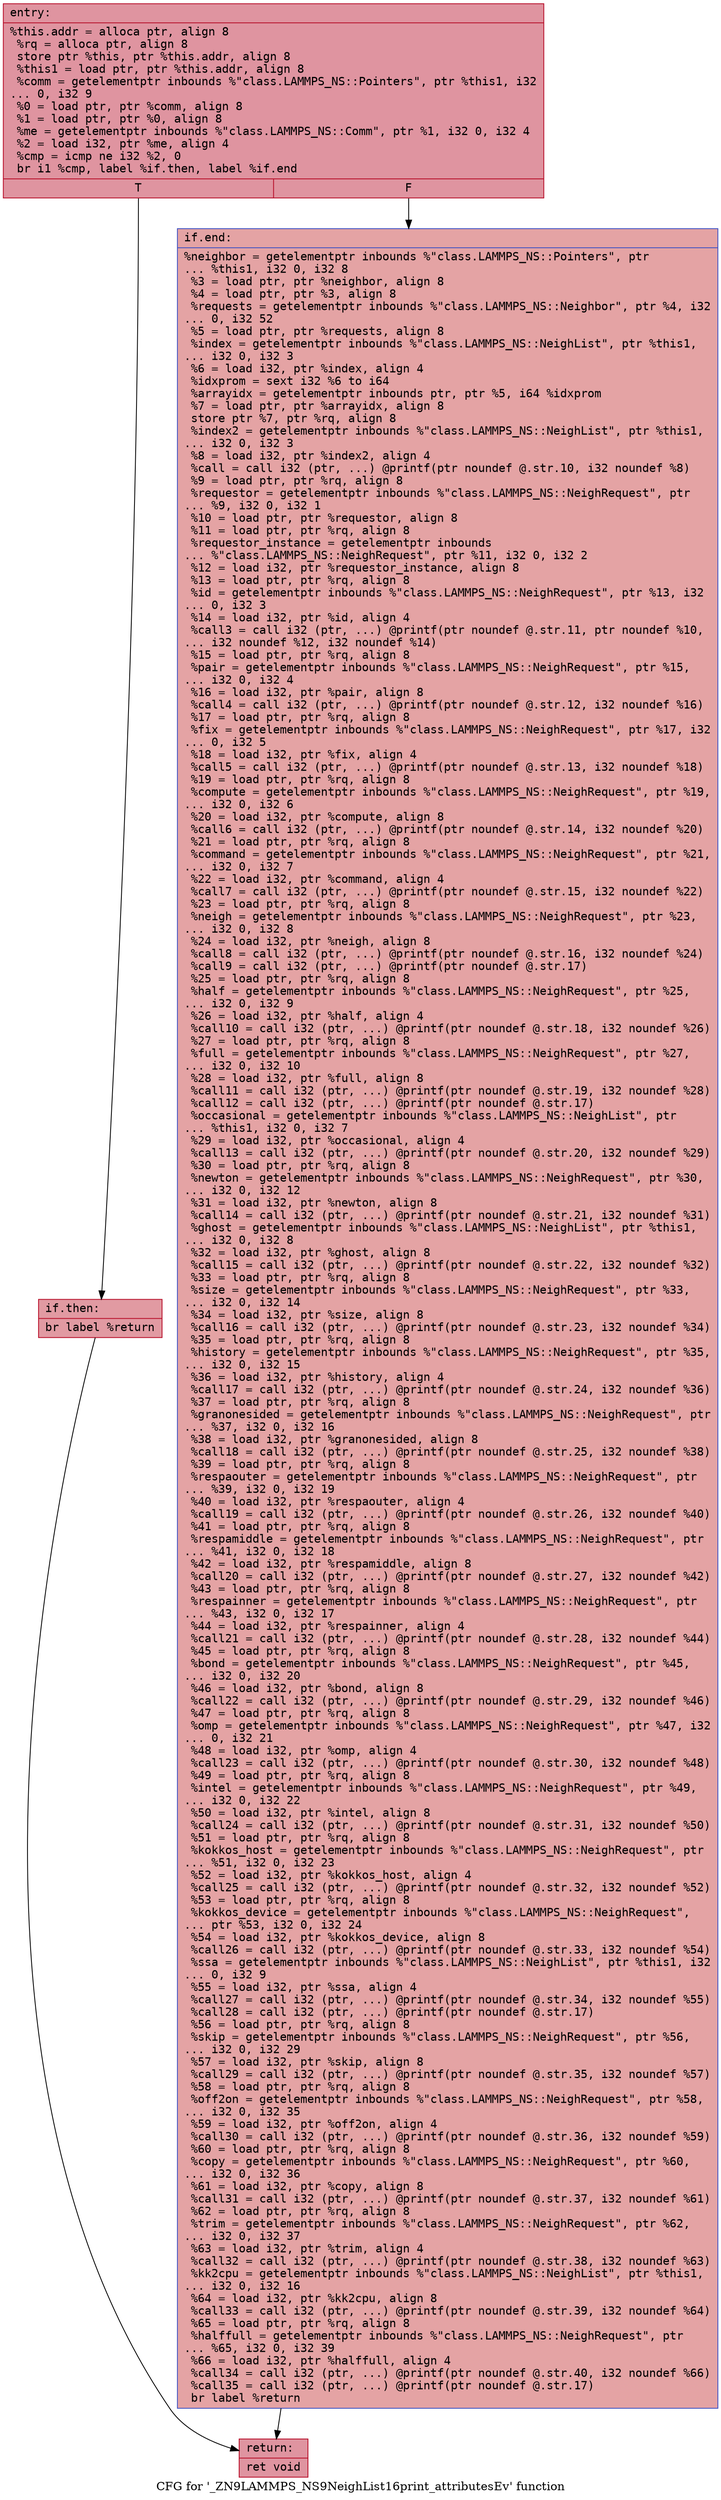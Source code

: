 digraph "CFG for '_ZN9LAMMPS_NS9NeighList16print_attributesEv' function" {
	label="CFG for '_ZN9LAMMPS_NS9NeighList16print_attributesEv' function";

	Node0x55b30b73e5c0 [shape=record,color="#b70d28ff", style=filled, fillcolor="#b70d2870" fontname="Courier",label="{entry:\l|  %this.addr = alloca ptr, align 8\l  %rq = alloca ptr, align 8\l  store ptr %this, ptr %this.addr, align 8\l  %this1 = load ptr, ptr %this.addr, align 8\l  %comm = getelementptr inbounds %\"class.LAMMPS_NS::Pointers\", ptr %this1, i32\l... 0, i32 9\l  %0 = load ptr, ptr %comm, align 8\l  %1 = load ptr, ptr %0, align 8\l  %me = getelementptr inbounds %\"class.LAMMPS_NS::Comm\", ptr %1, i32 0, i32 4\l  %2 = load i32, ptr %me, align 4\l  %cmp = icmp ne i32 %2, 0\l  br i1 %cmp, label %if.then, label %if.end\l|{<s0>T|<s1>F}}"];
	Node0x55b30b73e5c0:s0 -> Node0x55b30b73ebc0[tooltip="entry -> if.then\nProbability 62.50%" ];
	Node0x55b30b73e5c0:s1 -> Node0x55b30b73ec30[tooltip="entry -> if.end\nProbability 37.50%" ];
	Node0x55b30b73ebc0 [shape=record,color="#b70d28ff", style=filled, fillcolor="#bb1b2c70" fontname="Courier",label="{if.then:\l|  br label %return\l}"];
	Node0x55b30b73ebc0 -> Node0x55b30b73ed50[tooltip="if.then -> return\nProbability 100.00%" ];
	Node0x55b30b73ec30 [shape=record,color="#3d50c3ff", style=filled, fillcolor="#c32e3170" fontname="Courier",label="{if.end:\l|  %neighbor = getelementptr inbounds %\"class.LAMMPS_NS::Pointers\", ptr\l... %this1, i32 0, i32 8\l  %3 = load ptr, ptr %neighbor, align 8\l  %4 = load ptr, ptr %3, align 8\l  %requests = getelementptr inbounds %\"class.LAMMPS_NS::Neighbor\", ptr %4, i32\l... 0, i32 52\l  %5 = load ptr, ptr %requests, align 8\l  %index = getelementptr inbounds %\"class.LAMMPS_NS::NeighList\", ptr %this1,\l... i32 0, i32 3\l  %6 = load i32, ptr %index, align 4\l  %idxprom = sext i32 %6 to i64\l  %arrayidx = getelementptr inbounds ptr, ptr %5, i64 %idxprom\l  %7 = load ptr, ptr %arrayidx, align 8\l  store ptr %7, ptr %rq, align 8\l  %index2 = getelementptr inbounds %\"class.LAMMPS_NS::NeighList\", ptr %this1,\l... i32 0, i32 3\l  %8 = load i32, ptr %index2, align 4\l  %call = call i32 (ptr, ...) @printf(ptr noundef @.str.10, i32 noundef %8)\l  %9 = load ptr, ptr %rq, align 8\l  %requestor = getelementptr inbounds %\"class.LAMMPS_NS::NeighRequest\", ptr\l... %9, i32 0, i32 1\l  %10 = load ptr, ptr %requestor, align 8\l  %11 = load ptr, ptr %rq, align 8\l  %requestor_instance = getelementptr inbounds\l... %\"class.LAMMPS_NS::NeighRequest\", ptr %11, i32 0, i32 2\l  %12 = load i32, ptr %requestor_instance, align 8\l  %13 = load ptr, ptr %rq, align 8\l  %id = getelementptr inbounds %\"class.LAMMPS_NS::NeighRequest\", ptr %13, i32\l... 0, i32 3\l  %14 = load i32, ptr %id, align 4\l  %call3 = call i32 (ptr, ...) @printf(ptr noundef @.str.11, ptr noundef %10,\l... i32 noundef %12, i32 noundef %14)\l  %15 = load ptr, ptr %rq, align 8\l  %pair = getelementptr inbounds %\"class.LAMMPS_NS::NeighRequest\", ptr %15,\l... i32 0, i32 4\l  %16 = load i32, ptr %pair, align 8\l  %call4 = call i32 (ptr, ...) @printf(ptr noundef @.str.12, i32 noundef %16)\l  %17 = load ptr, ptr %rq, align 8\l  %fix = getelementptr inbounds %\"class.LAMMPS_NS::NeighRequest\", ptr %17, i32\l... 0, i32 5\l  %18 = load i32, ptr %fix, align 4\l  %call5 = call i32 (ptr, ...) @printf(ptr noundef @.str.13, i32 noundef %18)\l  %19 = load ptr, ptr %rq, align 8\l  %compute = getelementptr inbounds %\"class.LAMMPS_NS::NeighRequest\", ptr %19,\l... i32 0, i32 6\l  %20 = load i32, ptr %compute, align 8\l  %call6 = call i32 (ptr, ...) @printf(ptr noundef @.str.14, i32 noundef %20)\l  %21 = load ptr, ptr %rq, align 8\l  %command = getelementptr inbounds %\"class.LAMMPS_NS::NeighRequest\", ptr %21,\l... i32 0, i32 7\l  %22 = load i32, ptr %command, align 4\l  %call7 = call i32 (ptr, ...) @printf(ptr noundef @.str.15, i32 noundef %22)\l  %23 = load ptr, ptr %rq, align 8\l  %neigh = getelementptr inbounds %\"class.LAMMPS_NS::NeighRequest\", ptr %23,\l... i32 0, i32 8\l  %24 = load i32, ptr %neigh, align 8\l  %call8 = call i32 (ptr, ...) @printf(ptr noundef @.str.16, i32 noundef %24)\l  %call9 = call i32 (ptr, ...) @printf(ptr noundef @.str.17)\l  %25 = load ptr, ptr %rq, align 8\l  %half = getelementptr inbounds %\"class.LAMMPS_NS::NeighRequest\", ptr %25,\l... i32 0, i32 9\l  %26 = load i32, ptr %half, align 4\l  %call10 = call i32 (ptr, ...) @printf(ptr noundef @.str.18, i32 noundef %26)\l  %27 = load ptr, ptr %rq, align 8\l  %full = getelementptr inbounds %\"class.LAMMPS_NS::NeighRequest\", ptr %27,\l... i32 0, i32 10\l  %28 = load i32, ptr %full, align 8\l  %call11 = call i32 (ptr, ...) @printf(ptr noundef @.str.19, i32 noundef %28)\l  %call12 = call i32 (ptr, ...) @printf(ptr noundef @.str.17)\l  %occasional = getelementptr inbounds %\"class.LAMMPS_NS::NeighList\", ptr\l... %this1, i32 0, i32 7\l  %29 = load i32, ptr %occasional, align 4\l  %call13 = call i32 (ptr, ...) @printf(ptr noundef @.str.20, i32 noundef %29)\l  %30 = load ptr, ptr %rq, align 8\l  %newton = getelementptr inbounds %\"class.LAMMPS_NS::NeighRequest\", ptr %30,\l... i32 0, i32 12\l  %31 = load i32, ptr %newton, align 8\l  %call14 = call i32 (ptr, ...) @printf(ptr noundef @.str.21, i32 noundef %31)\l  %ghost = getelementptr inbounds %\"class.LAMMPS_NS::NeighList\", ptr %this1,\l... i32 0, i32 8\l  %32 = load i32, ptr %ghost, align 8\l  %call15 = call i32 (ptr, ...) @printf(ptr noundef @.str.22, i32 noundef %32)\l  %33 = load ptr, ptr %rq, align 8\l  %size = getelementptr inbounds %\"class.LAMMPS_NS::NeighRequest\", ptr %33,\l... i32 0, i32 14\l  %34 = load i32, ptr %size, align 8\l  %call16 = call i32 (ptr, ...) @printf(ptr noundef @.str.23, i32 noundef %34)\l  %35 = load ptr, ptr %rq, align 8\l  %history = getelementptr inbounds %\"class.LAMMPS_NS::NeighRequest\", ptr %35,\l... i32 0, i32 15\l  %36 = load i32, ptr %history, align 4\l  %call17 = call i32 (ptr, ...) @printf(ptr noundef @.str.24, i32 noundef %36)\l  %37 = load ptr, ptr %rq, align 8\l  %granonesided = getelementptr inbounds %\"class.LAMMPS_NS::NeighRequest\", ptr\l... %37, i32 0, i32 16\l  %38 = load i32, ptr %granonesided, align 8\l  %call18 = call i32 (ptr, ...) @printf(ptr noundef @.str.25, i32 noundef %38)\l  %39 = load ptr, ptr %rq, align 8\l  %respaouter = getelementptr inbounds %\"class.LAMMPS_NS::NeighRequest\", ptr\l... %39, i32 0, i32 19\l  %40 = load i32, ptr %respaouter, align 4\l  %call19 = call i32 (ptr, ...) @printf(ptr noundef @.str.26, i32 noundef %40)\l  %41 = load ptr, ptr %rq, align 8\l  %respamiddle = getelementptr inbounds %\"class.LAMMPS_NS::NeighRequest\", ptr\l... %41, i32 0, i32 18\l  %42 = load i32, ptr %respamiddle, align 8\l  %call20 = call i32 (ptr, ...) @printf(ptr noundef @.str.27, i32 noundef %42)\l  %43 = load ptr, ptr %rq, align 8\l  %respainner = getelementptr inbounds %\"class.LAMMPS_NS::NeighRequest\", ptr\l... %43, i32 0, i32 17\l  %44 = load i32, ptr %respainner, align 4\l  %call21 = call i32 (ptr, ...) @printf(ptr noundef @.str.28, i32 noundef %44)\l  %45 = load ptr, ptr %rq, align 8\l  %bond = getelementptr inbounds %\"class.LAMMPS_NS::NeighRequest\", ptr %45,\l... i32 0, i32 20\l  %46 = load i32, ptr %bond, align 8\l  %call22 = call i32 (ptr, ...) @printf(ptr noundef @.str.29, i32 noundef %46)\l  %47 = load ptr, ptr %rq, align 8\l  %omp = getelementptr inbounds %\"class.LAMMPS_NS::NeighRequest\", ptr %47, i32\l... 0, i32 21\l  %48 = load i32, ptr %omp, align 4\l  %call23 = call i32 (ptr, ...) @printf(ptr noundef @.str.30, i32 noundef %48)\l  %49 = load ptr, ptr %rq, align 8\l  %intel = getelementptr inbounds %\"class.LAMMPS_NS::NeighRequest\", ptr %49,\l... i32 0, i32 22\l  %50 = load i32, ptr %intel, align 8\l  %call24 = call i32 (ptr, ...) @printf(ptr noundef @.str.31, i32 noundef %50)\l  %51 = load ptr, ptr %rq, align 8\l  %kokkos_host = getelementptr inbounds %\"class.LAMMPS_NS::NeighRequest\", ptr\l... %51, i32 0, i32 23\l  %52 = load i32, ptr %kokkos_host, align 4\l  %call25 = call i32 (ptr, ...) @printf(ptr noundef @.str.32, i32 noundef %52)\l  %53 = load ptr, ptr %rq, align 8\l  %kokkos_device = getelementptr inbounds %\"class.LAMMPS_NS::NeighRequest\",\l... ptr %53, i32 0, i32 24\l  %54 = load i32, ptr %kokkos_device, align 8\l  %call26 = call i32 (ptr, ...) @printf(ptr noundef @.str.33, i32 noundef %54)\l  %ssa = getelementptr inbounds %\"class.LAMMPS_NS::NeighList\", ptr %this1, i32\l... 0, i32 9\l  %55 = load i32, ptr %ssa, align 4\l  %call27 = call i32 (ptr, ...) @printf(ptr noundef @.str.34, i32 noundef %55)\l  %call28 = call i32 (ptr, ...) @printf(ptr noundef @.str.17)\l  %56 = load ptr, ptr %rq, align 8\l  %skip = getelementptr inbounds %\"class.LAMMPS_NS::NeighRequest\", ptr %56,\l... i32 0, i32 29\l  %57 = load i32, ptr %skip, align 8\l  %call29 = call i32 (ptr, ...) @printf(ptr noundef @.str.35, i32 noundef %57)\l  %58 = load ptr, ptr %rq, align 8\l  %off2on = getelementptr inbounds %\"class.LAMMPS_NS::NeighRequest\", ptr %58,\l... i32 0, i32 35\l  %59 = load i32, ptr %off2on, align 4\l  %call30 = call i32 (ptr, ...) @printf(ptr noundef @.str.36, i32 noundef %59)\l  %60 = load ptr, ptr %rq, align 8\l  %copy = getelementptr inbounds %\"class.LAMMPS_NS::NeighRequest\", ptr %60,\l... i32 0, i32 36\l  %61 = load i32, ptr %copy, align 8\l  %call31 = call i32 (ptr, ...) @printf(ptr noundef @.str.37, i32 noundef %61)\l  %62 = load ptr, ptr %rq, align 8\l  %trim = getelementptr inbounds %\"class.LAMMPS_NS::NeighRequest\", ptr %62,\l... i32 0, i32 37\l  %63 = load i32, ptr %trim, align 4\l  %call32 = call i32 (ptr, ...) @printf(ptr noundef @.str.38, i32 noundef %63)\l  %kk2cpu = getelementptr inbounds %\"class.LAMMPS_NS::NeighList\", ptr %this1,\l... i32 0, i32 16\l  %64 = load i32, ptr %kk2cpu, align 8\l  %call33 = call i32 (ptr, ...) @printf(ptr noundef @.str.39, i32 noundef %64)\l  %65 = load ptr, ptr %rq, align 8\l  %halffull = getelementptr inbounds %\"class.LAMMPS_NS::NeighRequest\", ptr\l... %65, i32 0, i32 39\l  %66 = load i32, ptr %halffull, align 4\l  %call34 = call i32 (ptr, ...) @printf(ptr noundef @.str.40, i32 noundef %66)\l  %call35 = call i32 (ptr, ...) @printf(ptr noundef @.str.17)\l  br label %return\l}"];
	Node0x55b30b73ec30 -> Node0x55b30b73ed50[tooltip="if.end -> return\nProbability 100.00%" ];
	Node0x55b30b73ed50 [shape=record,color="#b70d28ff", style=filled, fillcolor="#b70d2870" fontname="Courier",label="{return:\l|  ret void\l}"];
}
